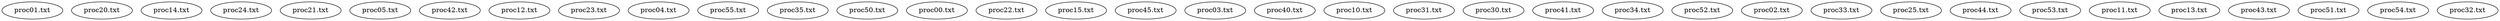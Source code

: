 strict digraph {
	graph [bb="0,0,5166,38",
		stric=False
	];
	node [label="\N"];
	"proc01.txt"	 [height="0.51389",
		pos="63,19",
		width="1.75"];
	"proc20.txt"	 [height="0.51389",
		pos="207,19",
		width="1.75"];
	"proc14.txt"	 [height="0.51389",
		pos="351,19",
		width="1.75"];
	"proc24.txt"	 [height="0.51389",
		pos="495,19",
		width="1.75"];
	"proc21.txt"	 [height="0.51389",
		pos="639,19",
		width="1.75"];
	"proc05.txt"	 [height="0.51389",
		pos="783,19",
		width="1.75"];
	"proc42.txt"	 [height="0.51389",
		pos="927,19",
		width="1.75"];
	"proc12.txt"	 [height="0.51389",
		pos="1071,19",
		width="1.75"];
	"proc23.txt"	 [height="0.51389",
		pos="1215,19",
		width="1.75"];
	"proc04.txt"	 [height="0.51389",
		pos="1359,19",
		width="1.75"];
	"proc55.txt"	 [height="0.51389",
		pos="1503,19",
		width="1.75"];
	"proc35.txt"	 [height="0.51389",
		pos="1647,19",
		width="1.75"];
	"proc50.txt"	 [height="0.51389",
		pos="1791,19",
		width="1.75"];
	"proc00.txt"	 [height="0.51389",
		pos="1935,19",
		width="1.75"];
	"proc22.txt"	 [height="0.51389",
		pos="2079,19",
		width="1.75"];
	"proc15.txt"	 [height="0.51389",
		pos="2223,19",
		width="1.75"];
	"proc45.txt"	 [height="0.51389",
		pos="2367,19",
		width="1.75"];
	"proc03.txt"	 [height="0.51389",
		pos="2511,19",
		width="1.75"];
	"proc40.txt"	 [height="0.51389",
		pos="2655,19",
		width="1.75"];
	"proc10.txt"	 [height="0.51389",
		pos="2799,19",
		width="1.75"];
	"proc31.txt"	 [height="0.51389",
		pos="2943,19",
		width="1.75"];
	"proc30.txt"	 [height="0.51389",
		pos="3087,19",
		width="1.75"];
	"proc41.txt"	 [height="0.51389",
		pos="3231,19",
		width="1.75"];
	"proc34.txt"	 [height="0.51389",
		pos="3375,19",
		width="1.75"];
	"proc52.txt"	 [height="0.51389",
		pos="3519,19",
		width="1.75"];
	"proc02.txt"	 [height="0.51389",
		pos="3663,19",
		width="1.75"];
	"proc33.txt"	 [height="0.51389",
		pos="3807,19",
		width="1.75"];
	"proc25.txt"	 [height="0.51389",
		pos="3951,19",
		width="1.75"];
	"proc44.txt"	 [height="0.51389",
		pos="4095,19",
		width="1.75"];
	"proc53.txt"	 [height="0.51389",
		pos="4239,19",
		width="1.75"];
	"proc11.txt"	 [height="0.51389",
		pos="4383,19",
		width="1.75"];
	"proc13.txt"	 [height="0.51389",
		pos="4527,19",
		width="1.75"];
	"proc43.txt"	 [height="0.51389",
		pos="4671,19",
		width="1.75"];
	"proc51.txt"	 [height="0.51389",
		pos="4815,19",
		width="1.75"];
	"proc54.txt"	 [height="0.51389",
		pos="4959,19",
		width="1.75"];
	"proc32.txt"	 [height="0.51389",
		pos="5103,19",
		width="1.75"];
}
